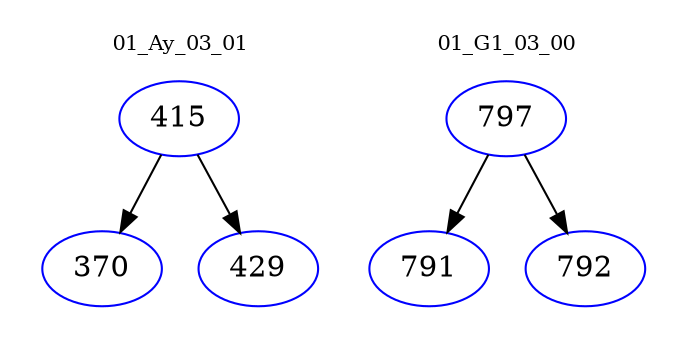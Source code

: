 digraph{
subgraph cluster_0 {
color = white
label = "01_Ay_03_01";
fontsize=10;
T0_415 [label="415", color="blue"]
T0_415 -> T0_370 [color="black"]
T0_370 [label="370", color="blue"]
T0_415 -> T0_429 [color="black"]
T0_429 [label="429", color="blue"]
}
subgraph cluster_1 {
color = white
label = "01_G1_03_00";
fontsize=10;
T1_797 [label="797", color="blue"]
T1_797 -> T1_791 [color="black"]
T1_791 [label="791", color="blue"]
T1_797 -> T1_792 [color="black"]
T1_792 [label="792", color="blue"]
}
}
